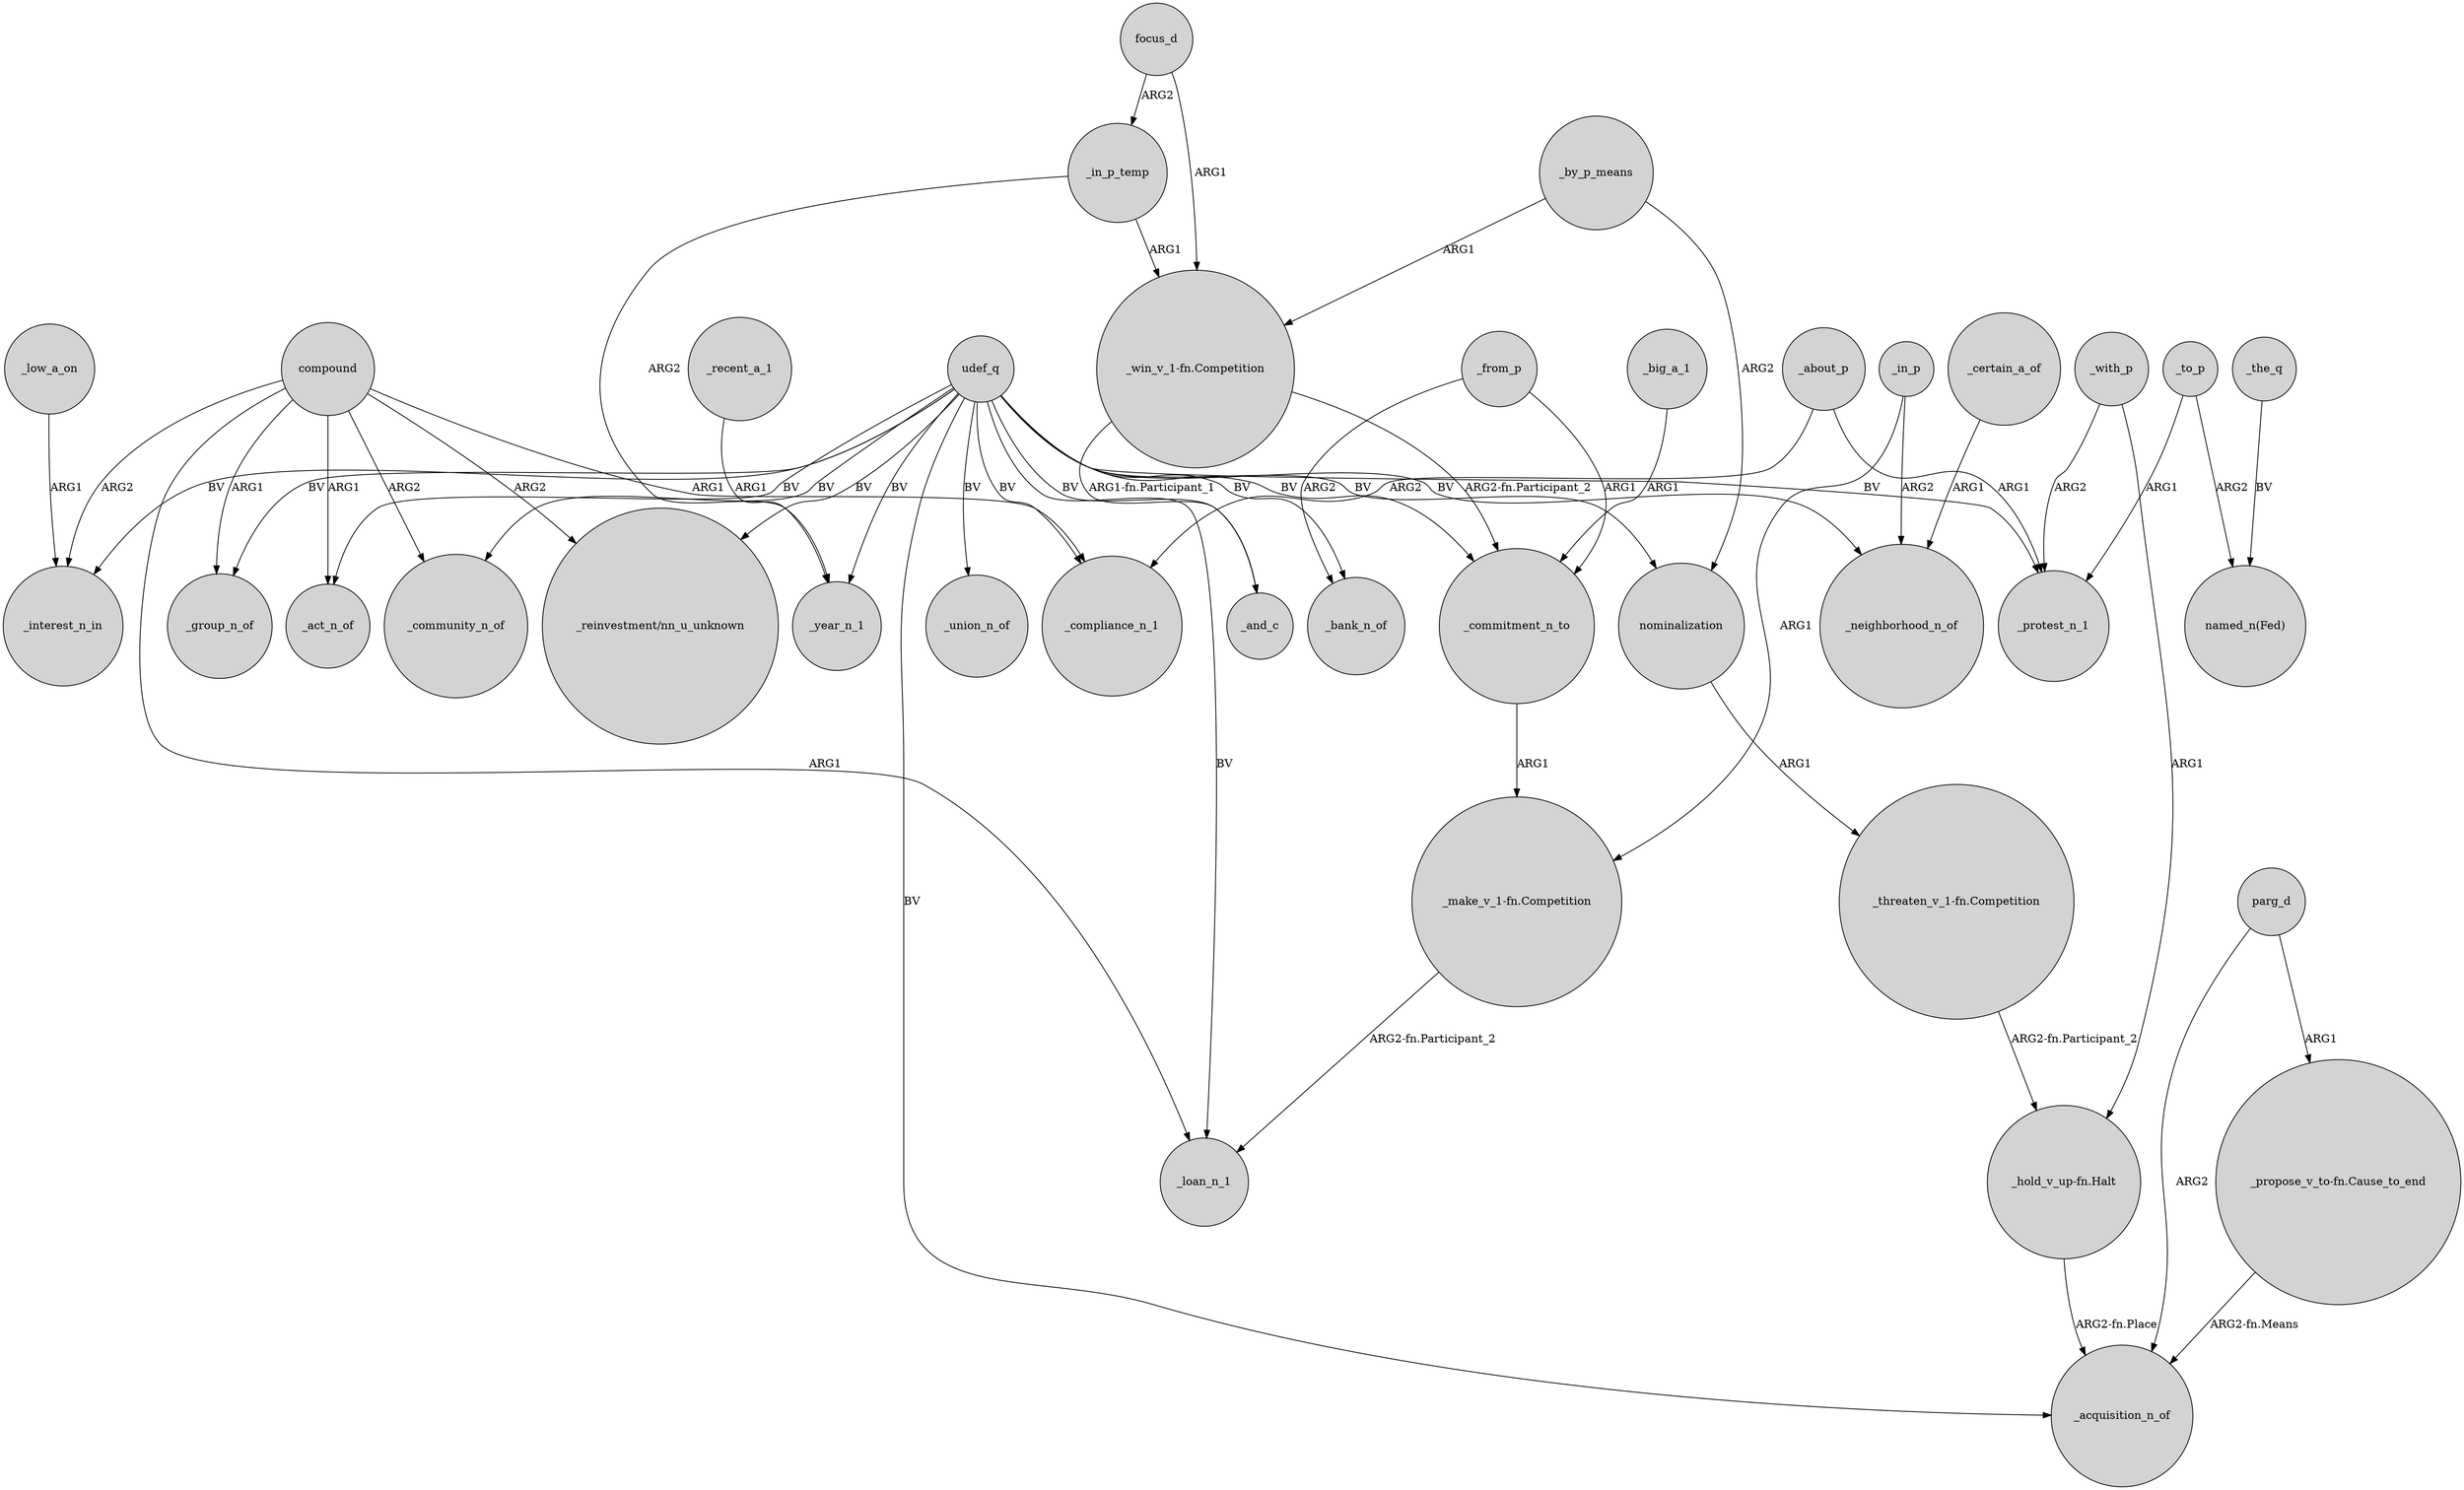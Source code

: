 digraph {
	node [shape=circle style=filled]
	compound -> "_reinvestment/nn_u_unknown" [label=ARG2]
	udef_q -> _group_n_of [label=BV]
	"_win_v_1-fn.Competition" -> _commitment_n_to [label="ARG2-fn.Participant_2"]
	_with_p -> "_hold_v_up-fn.Halt" [label=ARG1]
	parg_d -> _acquisition_n_of [label=ARG2]
	compound -> _community_n_of [label=ARG2]
	_in_p -> _neighborhood_n_of [label=ARG2]
	udef_q -> _loan_n_1 [label=BV]
	_in_p_temp -> "_win_v_1-fn.Competition" [label=ARG1]
	"_threaten_v_1-fn.Competition" -> "_hold_v_up-fn.Halt" [label="ARG2-fn.Participant_2"]
	_recent_a_1 -> _year_n_1 [label=ARG1]
	udef_q -> nominalization [label=BV]
	_to_p -> _protest_n_1 [label=ARG1]
	"_hold_v_up-fn.Halt" -> _acquisition_n_of [label="ARG2-fn.Place"]
	udef_q -> _bank_n_of [label=BV]
	_the_q -> "named_n(Fed)" [label=BV]
	compound -> _act_n_of [label=ARG1]
	nominalization -> "_threaten_v_1-fn.Competition" [label=ARG1]
	udef_q -> _and_c [label=BV]
	udef_q -> _act_n_of [label=BV]
	compound -> _group_n_of [label=ARG1]
	_commitment_n_to -> "_make_v_1-fn.Competition" [label=ARG1]
	"_make_v_1-fn.Competition" -> _loan_n_1 [label="ARG2-fn.Participant_2"]
	udef_q -> _union_n_of [label=BV]
	udef_q -> _protest_n_1 [label=BV]
	udef_q -> _commitment_n_to [label=BV]
	compound -> _compliance_n_1 [label=ARG1]
	_by_p_means -> "_win_v_1-fn.Competition" [label=ARG1]
	_low_a_on -> _interest_n_in [label=ARG1]
	_about_p -> _compliance_n_1 [label=ARG2]
	parg_d -> "_propose_v_to-fn.Cause_to_end" [label=ARG1]
	udef_q -> _neighborhood_n_of [label=BV]
	"_propose_v_to-fn.Cause_to_end" -> _acquisition_n_of [label="ARG2-fn.Means"]
	compound -> _loan_n_1 [label=ARG1]
	_by_p_means -> nominalization [label=ARG2]
	_to_p -> "named_n(Fed)" [label=ARG2]
	"_win_v_1-fn.Competition" -> _and_c [label="ARG1-fn.Participant_1"]
	udef_q -> _compliance_n_1 [label=BV]
	_with_p -> _protest_n_1 [label=ARG2]
	focus_d -> _in_p_temp [label=ARG2]
	udef_q -> _community_n_of [label=BV]
	_big_a_1 -> _commitment_n_to [label=ARG1]
	_in_p_temp -> _year_n_1 [label=ARG2]
	udef_q -> _interest_n_in [label=BV]
	udef_q -> _year_n_1 [label=BV]
	_from_p -> _commitment_n_to [label=ARG1]
	focus_d -> "_win_v_1-fn.Competition" [label=ARG1]
	_from_p -> _bank_n_of [label=ARG2]
	_certain_a_of -> _neighborhood_n_of [label=ARG1]
	udef_q -> "_reinvestment/nn_u_unknown" [label=BV]
	_in_p -> "_make_v_1-fn.Competition" [label=ARG1]
	compound -> _interest_n_in [label=ARG2]
	_about_p -> _protest_n_1 [label=ARG1]
	udef_q -> _acquisition_n_of [label=BV]
}
